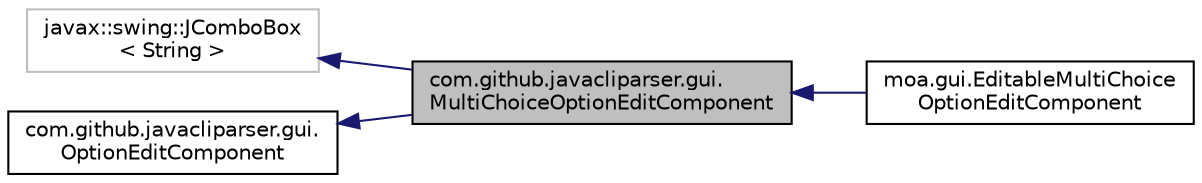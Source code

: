 digraph "com.github.javacliparser.gui.MultiChoiceOptionEditComponent"
{
 // LATEX_PDF_SIZE
  edge [fontname="Helvetica",fontsize="10",labelfontname="Helvetica",labelfontsize="10"];
  node [fontname="Helvetica",fontsize="10",shape=record];
  rankdir="LR";
  Node1 [label="com.github.javacliparser.gui.\lMultiChoiceOptionEditComponent",height=0.2,width=0.4,color="black", fillcolor="grey75", style="filled", fontcolor="black",tooltip=" "];
  Node2 -> Node1 [dir="back",color="midnightblue",fontsize="10",style="solid"];
  Node2 [label="javax::swing::JComboBox\l\< String \>",height=0.2,width=0.4,color="grey75", fillcolor="white", style="filled",tooltip=" "];
  Node3 -> Node1 [dir="back",color="midnightblue",fontsize="10",style="solid"];
  Node3 [label="com.github.javacliparser.gui.\lOptionEditComponent",height=0.2,width=0.4,color="black", fillcolor="white", style="filled",URL="$interfacecom_1_1github_1_1javacliparser_1_1gui_1_1_option_edit_component.html",tooltip=" "];
  Node1 -> Node4 [dir="back",color="midnightblue",fontsize="10",style="solid"];
  Node4 [label="moa.gui.EditableMultiChoice\lOptionEditComponent",height=0.2,width=0.4,color="black", fillcolor="white", style="filled",URL="$classmoa_1_1gui_1_1_editable_multi_choice_option_edit_component.html",tooltip=" "];
}
